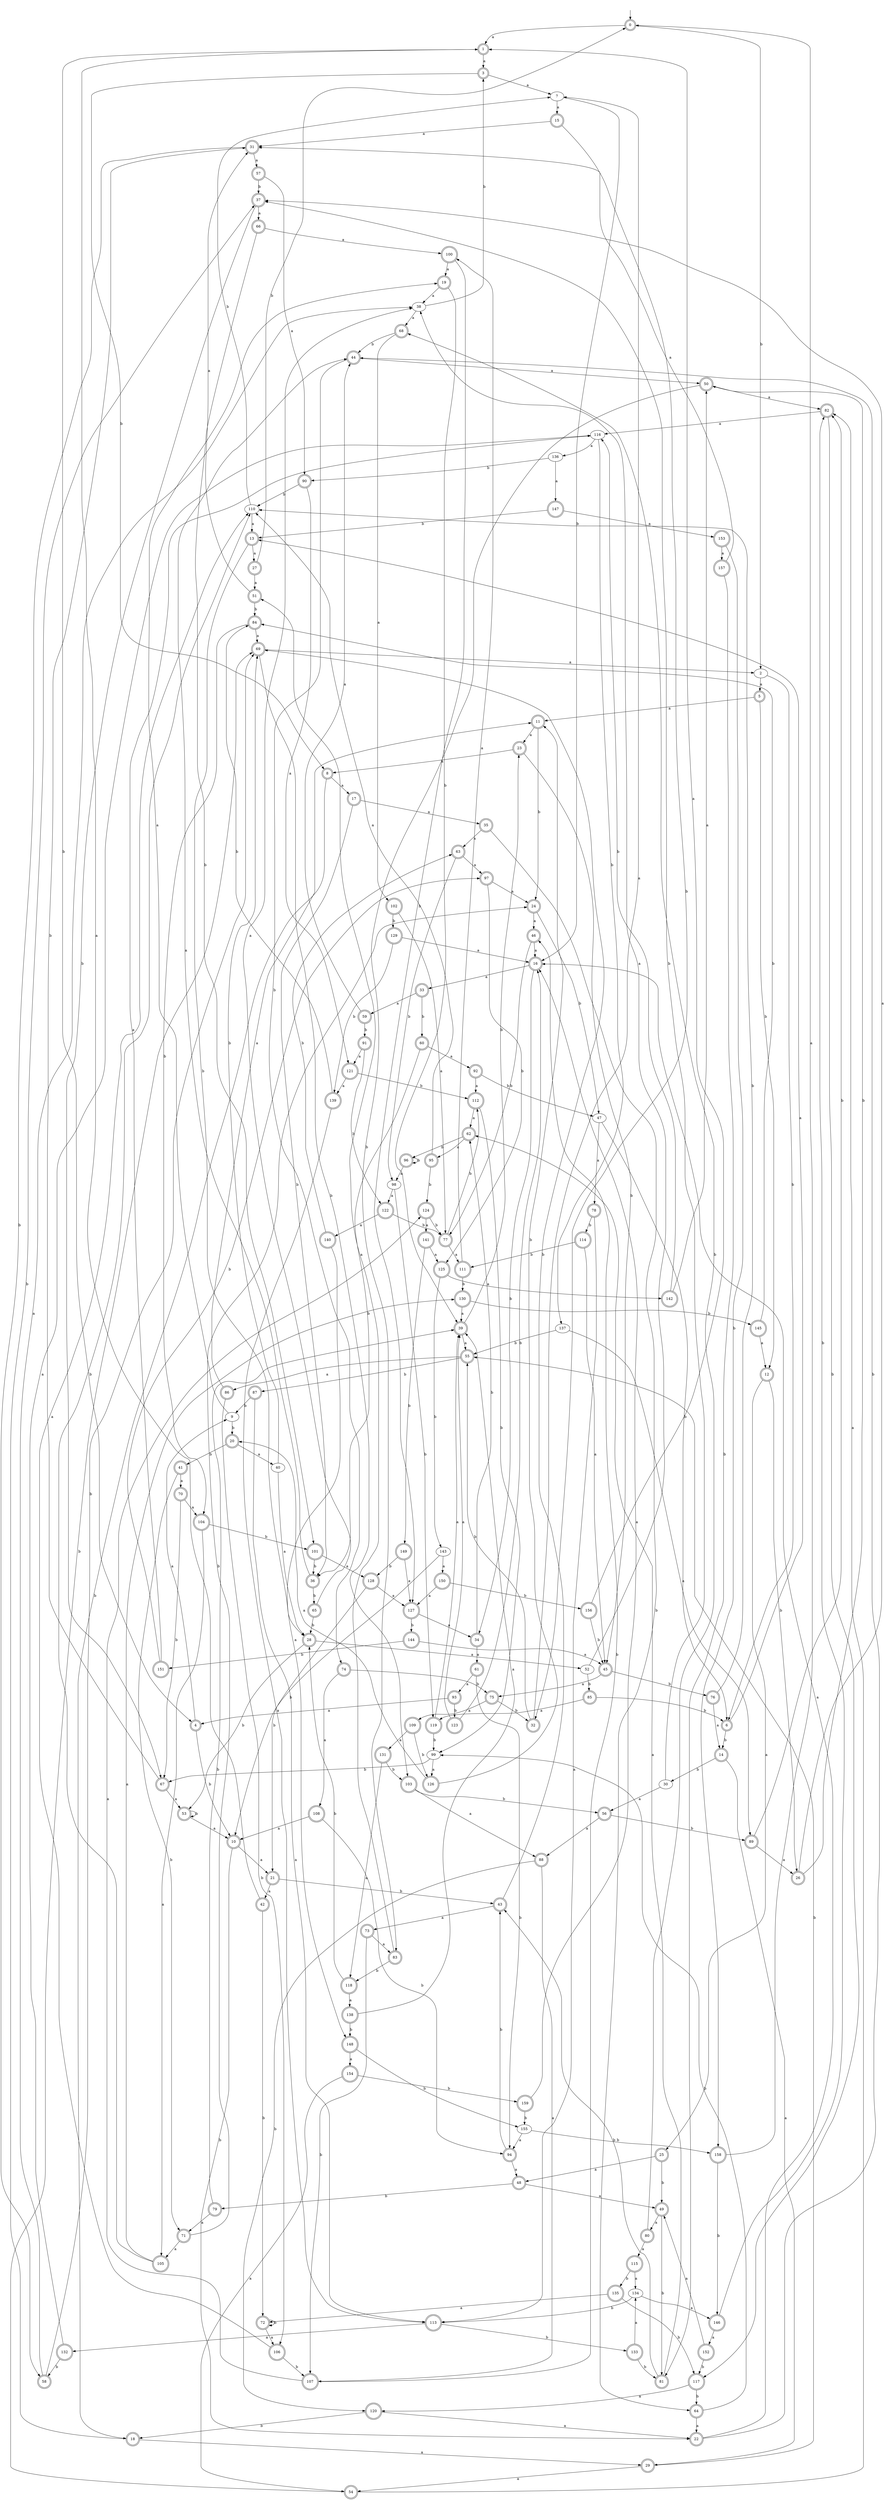 digraph RandomDFA {
  __start0 [label="", shape=none];
  __start0 -> 0 [label=""];
  0 [shape=circle] [shape=doublecircle]
  0 -> 1 [label="a"]
  0 -> 2 [label="b"]
  1 [shape=doublecircle]
  1 -> 3 [label="a"]
  1 -> 4 [label="b"]
  2
  2 -> 5 [label="a"]
  2 -> 6 [label="b"]
  3 [shape=doublecircle]
  3 -> 7 [label="a"]
  3 -> 8 [label="b"]
  4 [shape=doublecircle]
  4 -> 9 [label="a"]
  4 -> 10 [label="b"]
  5 [shape=doublecircle]
  5 -> 11 [label="a"]
  5 -> 12 [label="b"]
  6 [shape=doublecircle]
  6 -> 13 [label="a"]
  6 -> 14 [label="b"]
  7
  7 -> 15 [label="a"]
  7 -> 16 [label="b"]
  8 [shape=doublecircle]
  8 -> 17 [label="a"]
  8 -> 18 [label="b"]
  9
  9 -> 19 [label="a"]
  9 -> 20 [label="b"]
  10 [shape=doublecircle]
  10 -> 21 [label="a"]
  10 -> 22 [label="b"]
  11 [shape=doublecircle]
  11 -> 23 [label="a"]
  11 -> 24 [label="b"]
  12 [shape=doublecircle]
  12 -> 25 [label="a"]
  12 -> 26 [label="b"]
  13 [shape=doublecircle]
  13 -> 27 [label="a"]
  13 -> 28 [label="b"]
  14 [shape=doublecircle]
  14 -> 29 [label="a"]
  14 -> 30 [label="b"]
  15 [shape=doublecircle]
  15 -> 31 [label="a"]
  15 -> 32 [label="b"]
  16 [shape=doublecircle]
  16 -> 33 [label="a"]
  16 -> 34 [label="b"]
  17 [shape=doublecircle]
  17 -> 35 [label="a"]
  17 -> 36 [label="b"]
  18 [shape=doublecircle]
  18 -> 29 [label="a"]
  18 -> 37 [label="b"]
  19 [shape=doublecircle]
  19 -> 38 [label="a"]
  19 -> 39 [label="b"]
  20 [shape=doublecircle]
  20 -> 40 [label="a"]
  20 -> 41 [label="b"]
  21 [shape=doublecircle]
  21 -> 42 [label="a"]
  21 -> 43 [label="b"]
  22 [shape=doublecircle]
  22 -> 16 [label="a"]
  22 -> 44 [label="b"]
  23 [shape=doublecircle]
  23 -> 8 [label="a"]
  23 -> 45 [label="b"]
  24 [shape=doublecircle]
  24 -> 46 [label="a"]
  24 -> 47 [label="b"]
  25 [shape=doublecircle]
  25 -> 48 [label="a"]
  25 -> 49 [label="b"]
  26 [shape=doublecircle]
  26 -> 37 [label="a"]
  26 -> 50 [label="b"]
  27 [shape=doublecircle]
  27 -> 51 [label="a"]
  27 -> 0 [label="b"]
  28 [shape=doublecircle]
  28 -> 52 [label="a"]
  28 -> 53 [label="b"]
  29 [shape=doublecircle]
  29 -> 54 [label="a"]
  29 -> 55 [label="b"]
  30
  30 -> 56 [label="a"]
  30 -> 37 [label="b"]
  31 [shape=doublecircle]
  31 -> 57 [label="a"]
  31 -> 58 [label="b"]
  32 [shape=doublecircle]
  32 -> 7 [label="a"]
  32 -> 55 [label="b"]
  33 [shape=doublecircle]
  33 -> 59 [label="a"]
  33 -> 60 [label="b"]
  34 [shape=doublecircle]
  34 -> 61 [label="a"]
  34 -> 62 [label="b"]
  35 [shape=doublecircle]
  35 -> 63 [label="a"]
  35 -> 64 [label="b"]
  36 [shape=doublecircle]
  36 -> 44 [label="a"]
  36 -> 65 [label="b"]
  37 [shape=doublecircle]
  37 -> 66 [label="a"]
  37 -> 67 [label="b"]
  38
  38 -> 68 [label="a"]
  38 -> 3 [label="b"]
  39 [shape=doublecircle]
  39 -> 55 [label="a"]
  39 -> 23 [label="b"]
  40
  40 -> 28 [label="a"]
  40 -> 69 [label="b"]
  41 [shape=doublecircle]
  41 -> 70 [label="a"]
  41 -> 71 [label="b"]
  42 [shape=doublecircle]
  42 -> 1 [label="a"]
  42 -> 72 [label="b"]
  43 [shape=doublecircle]
  43 -> 73 [label="a"]
  43 -> 69 [label="b"]
  44 [shape=doublecircle]
  44 -> 50 [label="a"]
  44 -> 74 [label="b"]
  45 [shape=doublecircle]
  45 -> 75 [label="a"]
  45 -> 76 [label="b"]
  46 [shape=doublecircle]
  46 -> 16 [label="a"]
  46 -> 77 [label="b"]
  47
  47 -> 78 [label="a"]
  47 -> 6 [label="b"]
  48 [shape=doublecircle]
  48 -> 49 [label="a"]
  48 -> 79 [label="b"]
  49 [shape=doublecircle]
  49 -> 80 [label="a"]
  49 -> 81 [label="b"]
  50 [shape=doublecircle]
  50 -> 82 [label="a"]
  50 -> 83 [label="b"]
  51 [shape=doublecircle]
  51 -> 31 [label="a"]
  51 -> 84 [label="b"]
  52
  52 -> 38 [label="a"]
  52 -> 85 [label="b"]
  53 [shape=doublecircle]
  53 -> 10 [label="a"]
  53 -> 53 [label="b"]
  54 [shape=doublecircle]
  54 -> 82 [label="a"]
  54 -> 69 [label="b"]
  55 [shape=doublecircle]
  55 -> 86 [label="a"]
  55 -> 87 [label="b"]
  56 [shape=doublecircle]
  56 -> 88 [label="a"]
  56 -> 89 [label="b"]
  57 [shape=doublecircle]
  57 -> 90 [label="a"]
  57 -> 37 [label="b"]
  58 [shape=doublecircle]
  58 -> 38 [label="a"]
  58 -> 69 [label="b"]
  59 [shape=doublecircle]
  59 -> 44 [label="a"]
  59 -> 91 [label="b"]
  60 [shape=doublecircle]
  60 -> 92 [label="a"]
  60 -> 36 [label="b"]
  61 [shape=doublecircle]
  61 -> 93 [label="a"]
  61 -> 94 [label="b"]
  62 [shape=doublecircle]
  62 -> 95 [label="a"]
  62 -> 96 [label="b"]
  63 [shape=doublecircle]
  63 -> 97 [label="a"]
  63 -> 98 [label="b"]
  64 [shape=doublecircle]
  64 -> 22 [label="a"]
  64 -> 99 [label="b"]
  65 [shape=doublecircle]
  65 -> 38 [label="a"]
  65 -> 28 [label="b"]
  66 [shape=doublecircle]
  66 -> 100 [label="a"]
  66 -> 101 [label="b"]
  67 [shape=doublecircle]
  67 -> 53 [label="a"]
  67 -> 31 [label="b"]
  68 [shape=doublecircle]
  68 -> 102 [label="a"]
  68 -> 44 [label="b"]
  69 [shape=doublecircle]
  69 -> 2 [label="a"]
  69 -> 103 [label="b"]
  70 [shape=doublecircle]
  70 -> 104 [label="a"]
  70 -> 67 [label="b"]
  71 [shape=doublecircle]
  71 -> 105 [label="a"]
  71 -> 24 [label="b"]
  72 [shape=doublecircle]
  72 -> 106 [label="a"]
  72 -> 72 [label="b"]
  73 [shape=doublecircle]
  73 -> 83 [label="a"]
  73 -> 107 [label="b"]
  74 [shape=doublecircle]
  74 -> 108 [label="a"]
  74 -> 75 [label="b"]
  75 [shape=doublecircle]
  75 -> 109 [label="a"]
  75 -> 32 [label="b"]
  76 [shape=doublecircle]
  76 -> 14 [label="a"]
  76 -> 110 [label="b"]
  77 [shape=doublecircle]
  77 -> 111 [label="a"]
  77 -> 112 [label="b"]
  78 [shape=doublecircle]
  78 -> 113 [label="a"]
  78 -> 114 [label="b"]
  79 [shape=doublecircle]
  79 -> 71 [label="a"]
  79 -> 39 [label="b"]
  80 [shape=doublecircle]
  80 -> 115 [label="a"]
  80 -> 68 [label="b"]
  81 [shape=doublecircle]
  81 -> 62 [label="a"]
  81 -> 43 [label="b"]
  82 [shape=doublecircle]
  82 -> 116 [label="a"]
  82 -> 117 [label="b"]
  83 [shape=doublecircle]
  83 -> 51 [label="a"]
  83 -> 118 [label="b"]
  84 [shape=doublecircle]
  84 -> 69 [label="a"]
  84 -> 104 [label="b"]
  85 [shape=doublecircle]
  85 -> 119 [label="a"]
  85 -> 6 [label="b"]
  86 [shape=doublecircle]
  86 -> 11 [label="a"]
  86 -> 106 [label="b"]
  87 [shape=doublecircle]
  87 -> 113 [label="a"]
  87 -> 9 [label="b"]
  88 [shape=doublecircle]
  88 -> 107 [label="a"]
  88 -> 120 [label="b"]
  89 [shape=doublecircle]
  89 -> 26 [label="a"]
  89 -> 82 [label="b"]
  90 [shape=doublecircle]
  90 -> 121 [label="a"]
  90 -> 110 [label="b"]
  91 [shape=doublecircle]
  91 -> 121 [label="a"]
  91 -> 122 [label="b"]
  92 [shape=doublecircle]
  92 -> 112 [label="a"]
  92 -> 47 [label="b"]
  93 [shape=doublecircle]
  93 -> 4 [label="a"]
  93 -> 123 [label="b"]
  94 [shape=doublecircle]
  94 -> 48 [label="a"]
  94 -> 43 [label="b"]
  95 [shape=doublecircle]
  95 -> 110 [label="a"]
  95 -> 124 [label="b"]
  96 [shape=doublecircle]
  96 -> 98 [label="a"]
  96 -> 96 [label="b"]
  97 [shape=doublecircle]
  97 -> 24 [label="a"]
  97 -> 125 [label="b"]
  98
  98 -> 122 [label="a"]
  98 -> 119 [label="b"]
  99
  99 -> 126 [label="a"]
  99 -> 67 [label="b"]
  100 [shape=doublecircle]
  100 -> 19 [label="a"]
  100 -> 127 [label="b"]
  101 [shape=doublecircle]
  101 -> 128 [label="a"]
  101 -> 36 [label="b"]
  102 [shape=doublecircle]
  102 -> 77 [label="a"]
  102 -> 129 [label="b"]
  103 [shape=doublecircle]
  103 -> 88 [label="a"]
  103 -> 56 [label="b"]
  104 [shape=doublecircle]
  104 -> 105 [label="a"]
  104 -> 101 [label="b"]
  105 [shape=doublecircle]
  105 -> 130 [label="a"]
  105 -> 110 [label="b"]
  106 [shape=doublecircle]
  106 -> 110 [label="a"]
  106 -> 107 [label="b"]
  107 [shape=doublecircle]
  107 -> 124 [label="a"]
  107 -> 46 [label="b"]
  108 [shape=doublecircle]
  108 -> 10 [label="a"]
  108 -> 94 [label="b"]
  109 [shape=doublecircle]
  109 -> 131 [label="a"]
  109 -> 126 [label="b"]
  110
  110 -> 13 [label="a"]
  110 -> 7 [label="b"]
  111 [shape=doublecircle]
  111 -> 100 [label="a"]
  111 -> 130 [label="b"]
  112 [shape=doublecircle]
  112 -> 62 [label="a"]
  112 -> 99 [label="b"]
  113 [shape=doublecircle]
  113 -> 132 [label="a"]
  113 -> 133 [label="b"]
  114 [shape=doublecircle]
  114 -> 45 [label="a"]
  114 -> 111 [label="b"]
  115 [shape=doublecircle]
  115 -> 134 [label="a"]
  115 -> 135 [label="b"]
  116
  116 -> 136 [label="a"]
  116 -> 137 [label="b"]
  117 [shape=doublecircle]
  117 -> 120 [label="a"]
  117 -> 64 [label="b"]
  118 [shape=doublecircle]
  118 -> 138 [label="a"]
  118 -> 28 [label="b"]
  119 [shape=doublecircle]
  119 -> 39 [label="a"]
  119 -> 99 [label="b"]
  120 [shape=doublecircle]
  120 -> 22 [label="a"]
  120 -> 18 [label="b"]
  121 [shape=doublecircle]
  121 -> 139 [label="a"]
  121 -> 112 [label="b"]
  122 [shape=doublecircle]
  122 -> 140 [label="a"]
  122 -> 77 [label="b"]
  123 [shape=doublecircle]
  123 -> 39 [label="a"]
  123 -> 16 [label="b"]
  124 [shape=doublecircle]
  124 -> 141 [label="a"]
  124 -> 77 [label="b"]
  125 [shape=doublecircle]
  125 -> 142 [label="a"]
  125 -> 143 [label="b"]
  126 [shape=doublecircle]
  126 -> 20 [label="a"]
  126 -> 11 [label="b"]
  127 [shape=doublecircle]
  127 -> 34 [label="a"]
  127 -> 144 [label="b"]
  128 [shape=doublecircle]
  128 -> 127 [label="a"]
  128 -> 21 [label="b"]
  129 [shape=doublecircle]
  129 -> 16 [label="a"]
  129 -> 139 [label="b"]
  130 [shape=doublecircle]
  130 -> 39 [label="a"]
  130 -> 145 [label="b"]
  131 [shape=doublecircle]
  131 -> 118 [label="a"]
  131 -> 103 [label="b"]
  132 [shape=doublecircle]
  132 -> 116 [label="a"]
  132 -> 58 [label="b"]
  133 [shape=doublecircle]
  133 -> 134 [label="a"]
  133 -> 81 [label="b"]
  134
  134 -> 146 [label="a"]
  134 -> 113 [label="b"]
  135 [shape=doublecircle]
  135 -> 72 [label="a"]
  135 -> 117 [label="b"]
  136
  136 -> 147 [label="a"]
  136 -> 90 [label="b"]
  137
  137 -> 89 [label="a"]
  137 -> 55 [label="b"]
  138 [shape=doublecircle]
  138 -> 39 [label="a"]
  138 -> 148 [label="b"]
  139 [shape=doublecircle]
  139 -> 113 [label="a"]
  139 -> 84 [label="b"]
  140 [shape=doublecircle]
  140 -> 148 [label="a"]
  140 -> 63 [label="b"]
  141 [shape=doublecircle]
  141 -> 125 [label="a"]
  141 -> 149 [label="b"]
  142 [shape=doublecircle]
  142 -> 50 [label="a"]
  142 -> 116 [label="b"]
  143
  143 -> 150 [label="a"]
  143 -> 10 [label="b"]
  144 [shape=doublecircle]
  144 -> 45 [label="a"]
  144 -> 151 [label="b"]
  145 [shape=doublecircle]
  145 -> 12 [label="a"]
  145 -> 84 [label="b"]
  146 [shape=doublecircle]
  146 -> 152 [label="a"]
  146 -> 82 [label="b"]
  147 [shape=doublecircle]
  147 -> 153 [label="a"]
  147 -> 13 [label="b"]
  148 [shape=doublecircle]
  148 -> 154 [label="a"]
  148 -> 155 [label="b"]
  149 [shape=doublecircle]
  149 -> 127 [label="a"]
  149 -> 128 [label="b"]
  150 [shape=doublecircle]
  150 -> 127 [label="a"]
  150 -> 156 [label="b"]
  151 [shape=doublecircle]
  151 -> 116 [label="a"]
  151 -> 97 [label="b"]
  152 [shape=doublecircle]
  152 -> 49 [label="a"]
  152 -> 117 [label="b"]
  153 [shape=doublecircle]
  153 -> 157 [label="a"]
  153 -> 158 [label="b"]
  154 [shape=doublecircle]
  154 -> 54 [label="a"]
  154 -> 159 [label="b"]
  155
  155 -> 94 [label="a"]
  155 -> 158 [label="b"]
  156 [shape=doublecircle]
  156 -> 1 [label="a"]
  156 -> 45 [label="b"]
  157 [shape=doublecircle]
  157 -> 31 [label="a"]
  157 -> 81 [label="b"]
  158 [shape=doublecircle]
  158 -> 0 [label="a"]
  158 -> 146 [label="b"]
  159 [shape=doublecircle]
  159 -> 16 [label="a"]
  159 -> 155 [label="b"]
}

